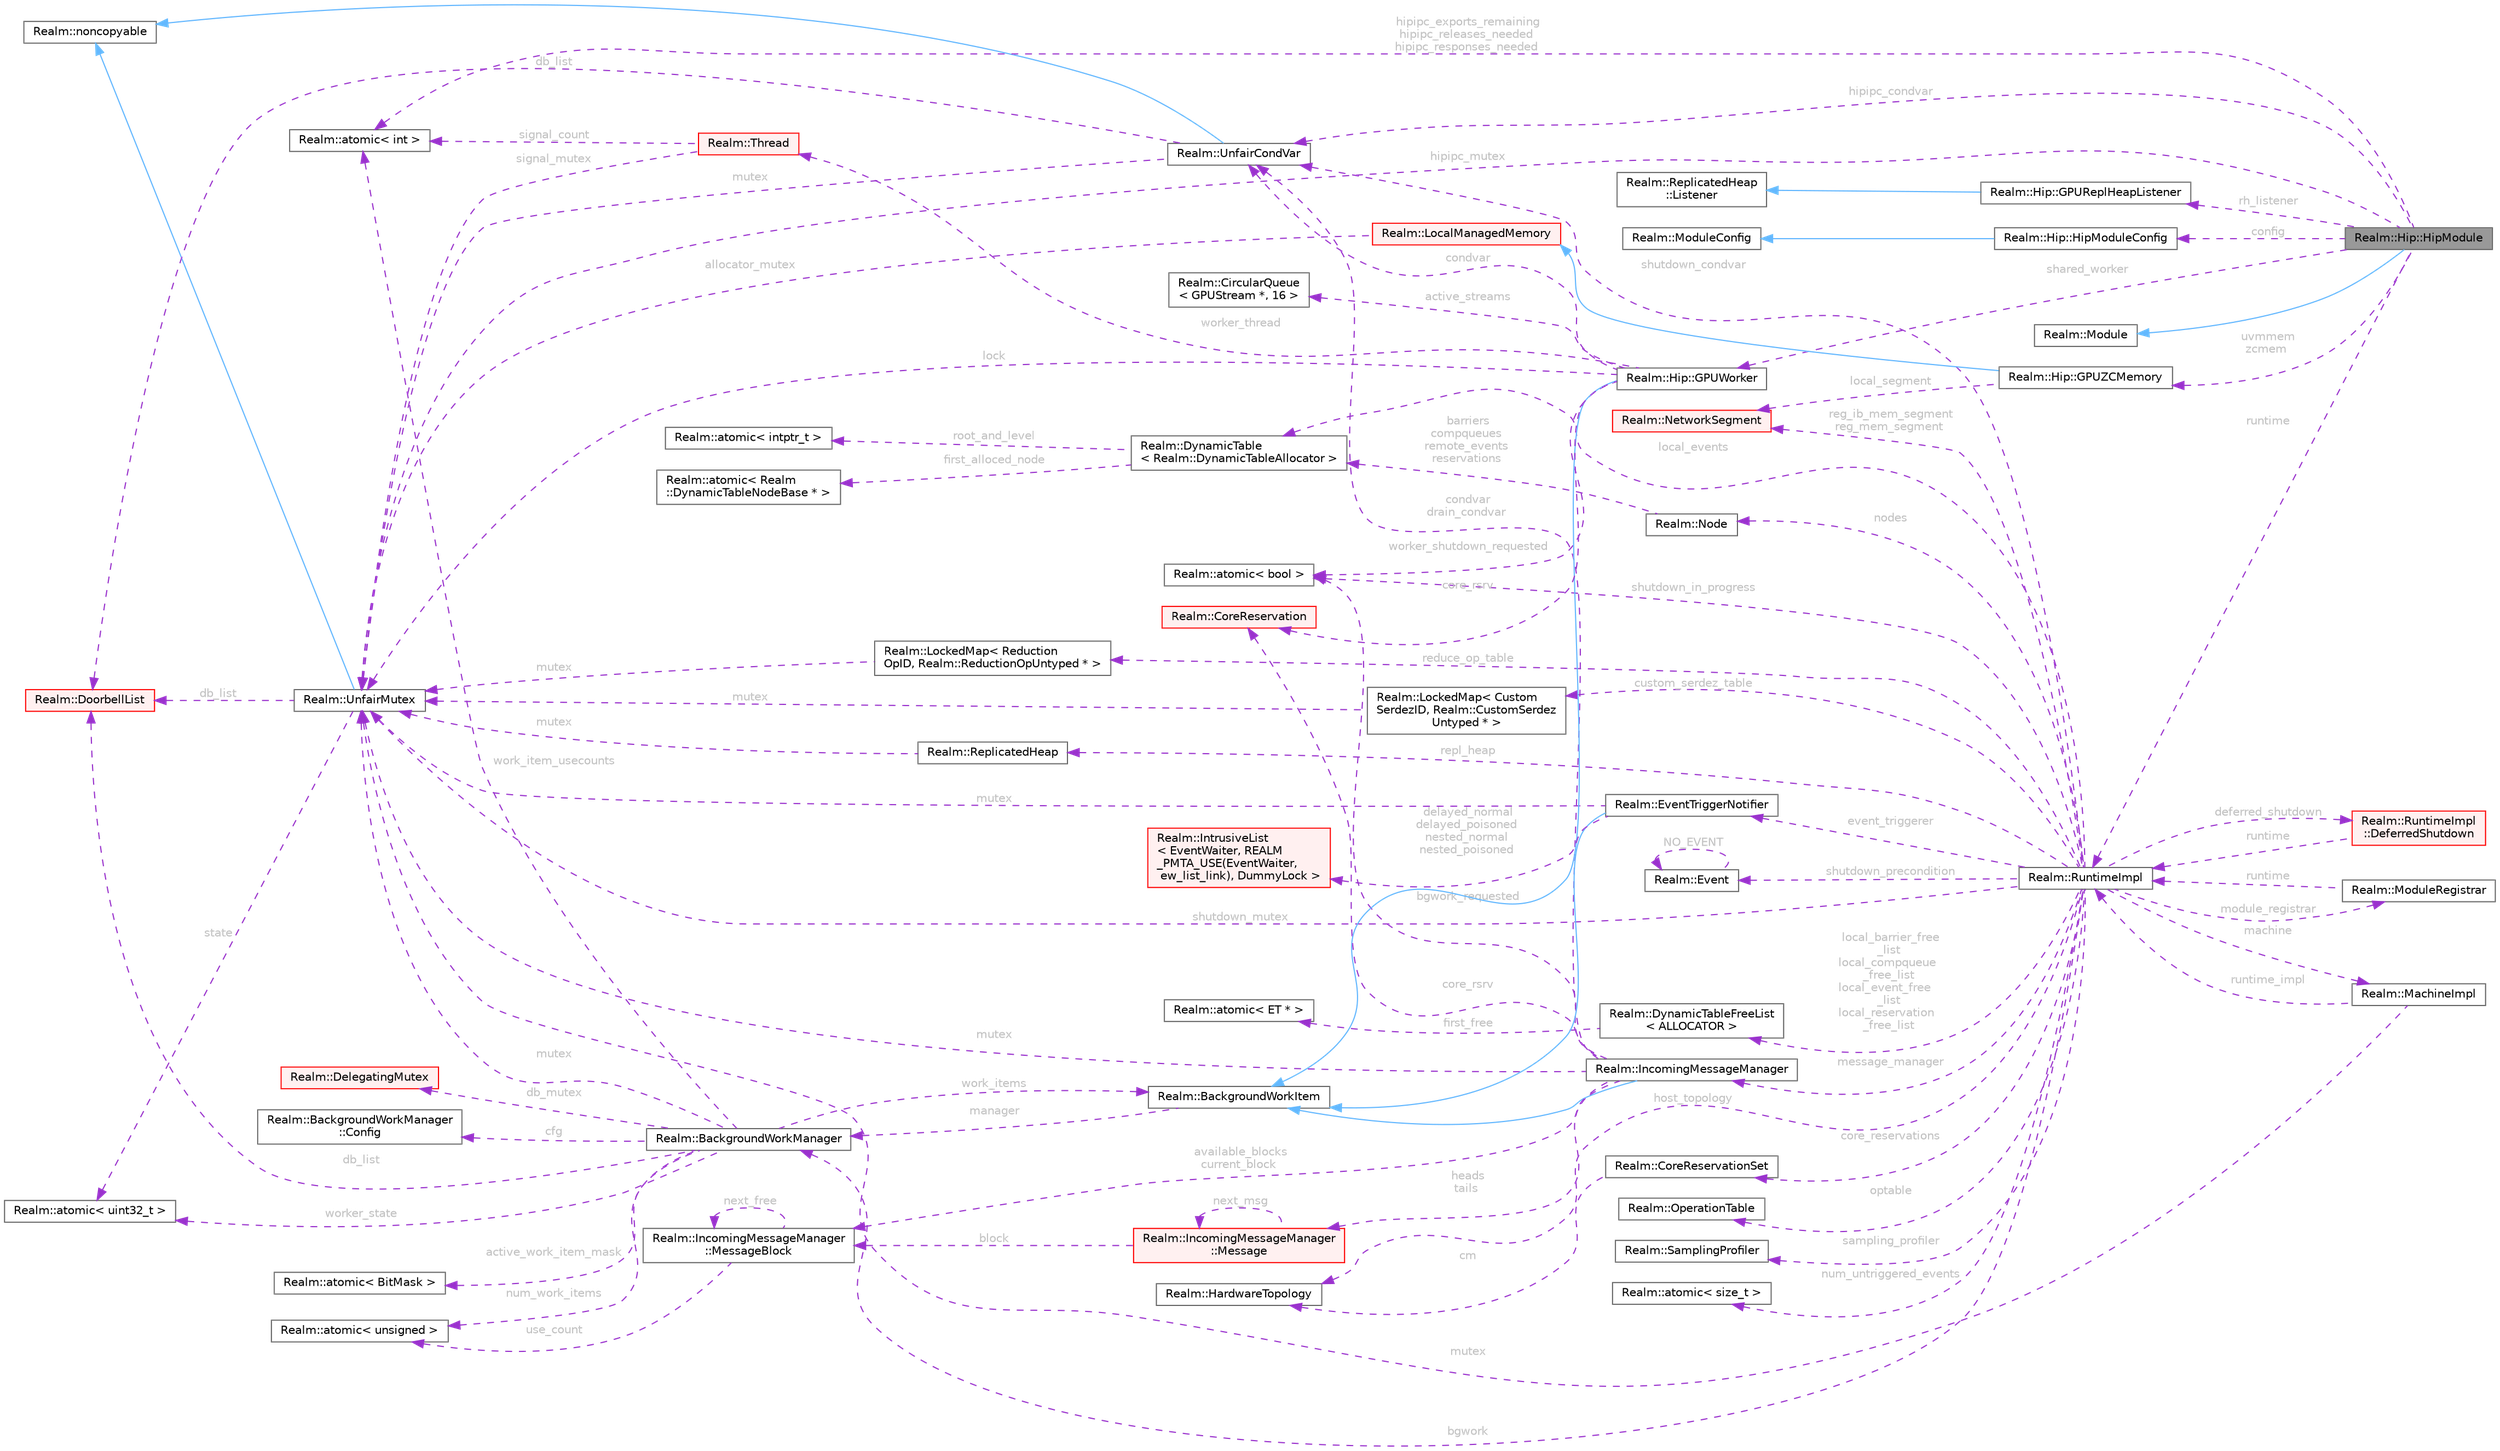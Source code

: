 digraph "Realm::Hip::HipModule"
{
 // LATEX_PDF_SIZE
  bgcolor="transparent";
  edge [fontname=Helvetica,fontsize=10,labelfontname=Helvetica,labelfontsize=10];
  node [fontname=Helvetica,fontsize=10,shape=box,height=0.2,width=0.4];
  rankdir="LR";
  Node1 [id="Node000001",label="Realm::Hip::HipModule",height=0.2,width=0.4,color="gray40", fillcolor="grey60", style="filled", fontcolor="black",tooltip=" "];
  Node2 -> Node1 [id="edge1_Node000001_Node000002",dir="back",color="steelblue1",style="solid",tooltip=" "];
  Node2 [id="Node000002",label="Realm::Module",height=0.2,width=0.4,color="gray40", fillcolor="white", style="filled",URL="$classRealm_1_1Module.html",tooltip=" "];
  Node3 -> Node1 [id="edge2_Node000001_Node000003",dir="back",color="darkorchid3",style="dashed",tooltip=" ",label=" config",fontcolor="grey" ];
  Node3 [id="Node000003",label="Realm::Hip::HipModuleConfig",height=0.2,width=0.4,color="gray40", fillcolor="white", style="filled",URL="$classRealm_1_1Hip_1_1HipModuleConfig.html",tooltip=" "];
  Node4 -> Node3 [id="edge3_Node000003_Node000004",dir="back",color="steelblue1",style="solid",tooltip=" "];
  Node4 [id="Node000004",label="Realm::ModuleConfig",height=0.2,width=0.4,color="gray40", fillcolor="white", style="filled",URL="$classRealm_1_1ModuleConfig.html",tooltip=" "];
  Node5 -> Node1 [id="edge4_Node000001_Node000005",dir="back",color="darkorchid3",style="dashed",tooltip=" ",label=" runtime",fontcolor="grey" ];
  Node5 [id="Node000005",label="Realm::RuntimeImpl",height=0.2,width=0.4,color="gray40", fillcolor="white", style="filled",URL="$classRealm_1_1RuntimeImpl.html",tooltip=" "];
  Node6 -> Node5 [id="edge5_Node000005_Node000006",dir="back",color="darkorchid3",style="dashed",tooltip=" ",label=" machine",fontcolor="grey" ];
  Node6 [id="Node000006",label="Realm::MachineImpl",height=0.2,width=0.4,color="gray40", fillcolor="white", style="filled",URL="$classRealm_1_1MachineImpl.html",tooltip=" "];
  Node7 -> Node6 [id="edge6_Node000006_Node000007",dir="back",color="darkorchid3",style="dashed",tooltip=" ",label=" mutex",fontcolor="grey" ];
  Node7 [id="Node000007",label="Realm::UnfairMutex",height=0.2,width=0.4,color="gray40", fillcolor="white", style="filled",URL="$classRealm_1_1UnfairMutex.html",tooltip=" "];
  Node8 -> Node7 [id="edge7_Node000007_Node000008",dir="back",color="steelblue1",style="solid",tooltip=" "];
  Node8 [id="Node000008",label="Realm::noncopyable",height=0.2,width=0.4,color="gray40", fillcolor="white", style="filled",URL="$classRealm_1_1noncopyable.html",tooltip=" "];
  Node9 -> Node7 [id="edge8_Node000007_Node000009",dir="back",color="darkorchid3",style="dashed",tooltip=" ",label=" state",fontcolor="grey" ];
  Node9 [id="Node000009",label="Realm::atomic\< uint32_t \>",height=0.2,width=0.4,color="gray40", fillcolor="white", style="filled",URL="$classRealm_1_1atomic.html",tooltip=" "];
  Node10 -> Node7 [id="edge9_Node000007_Node000010",dir="back",color="darkorchid3",style="dashed",tooltip=" ",label=" db_list",fontcolor="grey" ];
  Node10 [id="Node000010",label="Realm::DoorbellList",height=0.2,width=0.4,color="red", fillcolor="#FFF0F0", style="filled",URL="$classRealm_1_1DoorbellList.html",tooltip=" "];
  Node5 -> Node6 [id="edge10_Node000006_Node000005",dir="back",color="darkorchid3",style="dashed",tooltip=" ",label=" runtime_impl",fontcolor="grey" ];
  Node12 -> Node5 [id="edge11_Node000005_Node000012",dir="back",color="darkorchid3",style="dashed",tooltip=" ",label=" reduce_op_table",fontcolor="grey" ];
  Node12 [id="Node000012",label="Realm::LockedMap\< Reduction\lOpID, Realm::ReductionOpUntyped * \>",height=0.2,width=0.4,color="gray40", fillcolor="white", style="filled",URL="$classRealm_1_1LockedMap.html",tooltip=" "];
  Node7 -> Node12 [id="edge12_Node000012_Node000007",dir="back",color="darkorchid3",style="dashed",tooltip=" ",label=" mutex",fontcolor="grey" ];
  Node13 -> Node5 [id="edge13_Node000005_Node000013",dir="back",color="darkorchid3",style="dashed",tooltip=" ",label=" custom_serdez_table",fontcolor="grey" ];
  Node13 [id="Node000013",label="Realm::LockedMap\< Custom\lSerdezID, Realm::CustomSerdez\lUntyped * \>",height=0.2,width=0.4,color="gray40", fillcolor="white", style="filled",URL="$classRealm_1_1LockedMap.html",tooltip=" "];
  Node7 -> Node13 [id="edge14_Node000013_Node000007",dir="back",color="darkorchid3",style="dashed",tooltip=" ",label=" mutex",fontcolor="grey" ];
  Node14 -> Node5 [id="edge15_Node000005_Node000014",dir="back",color="darkorchid3",style="dashed",tooltip=" ",label=" num_untriggered_events",fontcolor="grey" ];
  Node14 [id="Node000014",label="Realm::atomic\< size_t \>",height=0.2,width=0.4,color="gray40", fillcolor="white", style="filled",URL="$classRealm_1_1atomic.html",tooltip=" "];
  Node15 -> Node5 [id="edge16_Node000005_Node000015",dir="back",color="darkorchid3",style="dashed",tooltip=" ",label=" nodes",fontcolor="grey" ];
  Node15 [id="Node000015",label="Realm::Node",height=0.2,width=0.4,color="gray40", fillcolor="white", style="filled",URL="$structRealm_1_1Node.html",tooltip=" "];
  Node16 -> Node15 [id="edge17_Node000015_Node000016",dir="back",color="darkorchid3",style="dashed",tooltip=" ",label=" barriers\ncompqueues\nremote_events\nreservations",fontcolor="grey" ];
  Node16 [id="Node000016",label="Realm::DynamicTable\l\< Realm::DynamicTableAllocator \>",height=0.2,width=0.4,color="gray40", fillcolor="white", style="filled",URL="$classRealm_1_1DynamicTable.html",tooltip=" "];
  Node17 -> Node16 [id="edge18_Node000016_Node000017",dir="back",color="darkorchid3",style="dashed",tooltip=" ",label=" root_and_level",fontcolor="grey" ];
  Node17 [id="Node000017",label="Realm::atomic\< intptr_t \>",height=0.2,width=0.4,color="gray40", fillcolor="white", style="filled",URL="$classRealm_1_1atomic.html",tooltip=" "];
  Node18 -> Node16 [id="edge19_Node000016_Node000018",dir="back",color="darkorchid3",style="dashed",tooltip=" ",label=" first_alloced_node",fontcolor="grey" ];
  Node18 [id="Node000018",label="Realm::atomic\< Realm\l::DynamicTableNodeBase * \>",height=0.2,width=0.4,color="gray40", fillcolor="white", style="filled",URL="$classRealm_1_1atomic.html",tooltip=" "];
  Node16 -> Node5 [id="edge20_Node000005_Node000016",dir="back",color="darkorchid3",style="dashed",tooltip=" ",label=" local_events",fontcolor="grey" ];
  Node19 -> Node5 [id="edge21_Node000005_Node000019",dir="back",color="darkorchid3",style="dashed",tooltip=" ",label=" local_barrier_free\l_list\nlocal_compqueue\l_free_list\nlocal_event_free\l_list\nlocal_reservation\l_free_list",fontcolor="grey" ];
  Node19 [id="Node000019",label="Realm::DynamicTableFreeList\l\< ALLOCATOR \>",height=0.2,width=0.4,color="gray40", fillcolor="white", style="filled",URL="$classRealm_1_1DynamicTableFreeList.html",tooltip=" "];
  Node20 -> Node19 [id="edge22_Node000019_Node000020",dir="back",color="darkorchid3",style="dashed",tooltip=" ",label=" first_free",fontcolor="grey" ];
  Node20 [id="Node000020",label="Realm::atomic\< ET * \>",height=0.2,width=0.4,color="gray40", fillcolor="white", style="filled",URL="$classRealm_1_1atomic.html",tooltip=" "];
  Node7 -> Node5 [id="edge23_Node000005_Node000007",dir="back",color="darkorchid3",style="dashed",tooltip=" ",label=" shutdown_mutex",fontcolor="grey" ];
  Node21 -> Node5 [id="edge24_Node000005_Node000021",dir="back",color="darkorchid3",style="dashed",tooltip=" ",label=" shutdown_condvar",fontcolor="grey" ];
  Node21 [id="Node000021",label="Realm::UnfairCondVar",height=0.2,width=0.4,color="gray40", fillcolor="white", style="filled",URL="$classRealm_1_1UnfairCondVar.html",tooltip=" "];
  Node8 -> Node21 [id="edge25_Node000021_Node000008",dir="back",color="steelblue1",style="solid",tooltip=" "];
  Node7 -> Node21 [id="edge26_Node000021_Node000007",dir="back",color="darkorchid3",style="dashed",tooltip=" ",label=" mutex",fontcolor="grey" ];
  Node10 -> Node21 [id="edge27_Node000021_Node000010",dir="back",color="darkorchid3",style="dashed",tooltip=" ",label=" db_list",fontcolor="grey" ];
  Node22 -> Node5 [id="edge28_Node000005_Node000022",dir="back",color="darkorchid3",style="dashed",tooltip=" ",label=" shutdown_precondition",fontcolor="grey" ];
  Node22 [id="Node000022",label="Realm::Event",height=0.2,width=0.4,color="gray40", fillcolor="white", style="filled",URL="$classRealm_1_1Event.html",tooltip=" "];
  Node22 -> Node22 [id="edge29_Node000022_Node000022",dir="back",color="darkorchid3",style="dashed",tooltip=" ",label=" NO_EVENT",fontcolor="grey" ];
  Node23 -> Node5 [id="edge30_Node000005_Node000023",dir="back",color="darkorchid3",style="dashed",tooltip=" ",label=" shutdown_in_progress",fontcolor="grey" ];
  Node23 [id="Node000023",label="Realm::atomic\< bool \>",height=0.2,width=0.4,color="gray40", fillcolor="white", style="filled",URL="$classRealm_1_1atomic.html",tooltip=" "];
  Node24 -> Node5 [id="edge31_Node000005_Node000024",dir="back",color="darkorchid3",style="dashed",tooltip=" ",label=" host_topology",fontcolor="grey" ];
  Node24 [id="Node000024",label="Realm::HardwareTopology",height=0.2,width=0.4,color="gray40", fillcolor="white", style="filled",URL="$classRealm_1_1HardwareTopology.html",tooltip="Represents the topology of the host processor cores and memory."];
  Node25 -> Node5 [id="edge32_Node000005_Node000025",dir="back",color="darkorchid3",style="dashed",tooltip=" ",label=" core_reservations",fontcolor="grey" ];
  Node25 [id="Node000025",label="Realm::CoreReservationSet",height=0.2,width=0.4,color="gray40", fillcolor="white", style="filled",URL="$classRealm_1_1CoreReservationSet.html",tooltip=" "];
  Node24 -> Node25 [id="edge33_Node000025_Node000024",dir="back",color="darkorchid3",style="dashed",tooltip=" ",label=" cm",fontcolor="grey" ];
  Node26 -> Node5 [id="edge34_Node000005_Node000026",dir="back",color="darkorchid3",style="dashed",tooltip=" ",label=" bgwork",fontcolor="grey" ];
  Node26 [id="Node000026",label="Realm::BackgroundWorkManager",height=0.2,width=0.4,color="gray40", fillcolor="white", style="filled",URL="$classRealm_1_1BackgroundWorkManager.html",tooltip=" "];
  Node27 -> Node26 [id="edge35_Node000026_Node000027",dir="back",color="darkorchid3",style="dashed",tooltip=" ",label=" cfg",fontcolor="grey" ];
  Node27 [id="Node000027",label="Realm::BackgroundWorkManager\l::Config",height=0.2,width=0.4,color="gray40", fillcolor="white", style="filled",URL="$structRealm_1_1BackgroundWorkManager_1_1Config.html",tooltip=" "];
  Node7 -> Node26 [id="edge36_Node000026_Node000007",dir="back",color="darkorchid3",style="dashed",tooltip=" ",label=" mutex",fontcolor="grey" ];
  Node28 -> Node26 [id="edge37_Node000026_Node000028",dir="back",color="darkorchid3",style="dashed",tooltip=" ",label=" num_work_items",fontcolor="grey" ];
  Node28 [id="Node000028",label="Realm::atomic\< unsigned \>",height=0.2,width=0.4,color="gray40", fillcolor="white", style="filled",URL="$classRealm_1_1atomic.html",tooltip=" "];
  Node29 -> Node26 [id="edge38_Node000026_Node000029",dir="back",color="darkorchid3",style="dashed",tooltip=" ",label=" active_work_item_mask",fontcolor="grey" ];
  Node29 [id="Node000029",label="Realm::atomic\< BitMask \>",height=0.2,width=0.4,color="gray40", fillcolor="white", style="filled",URL="$classRealm_1_1atomic.html",tooltip=" "];
  Node30 -> Node26 [id="edge39_Node000026_Node000030",dir="back",color="darkorchid3",style="dashed",tooltip=" ",label=" work_item_usecounts",fontcolor="grey" ];
  Node30 [id="Node000030",label="Realm::atomic\< int \>",height=0.2,width=0.4,color="gray40", fillcolor="white", style="filled",URL="$classRealm_1_1atomic.html",tooltip=" "];
  Node31 -> Node26 [id="edge40_Node000026_Node000031",dir="back",color="darkorchid3",style="dashed",tooltip=" ",label=" work_items",fontcolor="grey" ];
  Node31 [id="Node000031",label="Realm::BackgroundWorkItem",height=0.2,width=0.4,color="gray40", fillcolor="white", style="filled",URL="$classRealm_1_1BackgroundWorkItem.html",tooltip=" "];
  Node26 -> Node31 [id="edge41_Node000031_Node000026",dir="back",color="darkorchid3",style="dashed",tooltip=" ",label=" manager",fontcolor="grey" ];
  Node9 -> Node26 [id="edge42_Node000026_Node000009",dir="back",color="darkorchid3",style="dashed",tooltip=" ",label=" worker_state",fontcolor="grey" ];
  Node32 -> Node26 [id="edge43_Node000026_Node000032",dir="back",color="darkorchid3",style="dashed",tooltip=" ",label=" db_mutex",fontcolor="grey" ];
  Node32 [id="Node000032",label="Realm::DelegatingMutex",height=0.2,width=0.4,color="red", fillcolor="#FFF0F0", style="filled",URL="$classRealm_1_1DelegatingMutex.html",tooltip=" "];
  Node10 -> Node26 [id="edge44_Node000026_Node000010",dir="back",color="darkorchid3",style="dashed",tooltip=" ",label=" db_list",fontcolor="grey" ];
  Node34 -> Node5 [id="edge45_Node000005_Node000034",dir="back",color="darkorchid3",style="dashed",tooltip=" ",label=" message_manager",fontcolor="grey" ];
  Node34 [id="Node000034",label="Realm::IncomingMessageManager",height=0.2,width=0.4,color="gray40", fillcolor="white", style="filled",URL="$classRealm_1_1IncomingMessageManager.html",tooltip=" "];
  Node31 -> Node34 [id="edge46_Node000034_Node000031",dir="back",color="steelblue1",style="solid",tooltip=" "];
  Node23 -> Node34 [id="edge47_Node000034_Node000023",dir="back",color="darkorchid3",style="dashed",tooltip=" ",label=" bgwork_requested",fontcolor="grey" ];
  Node35 -> Node34 [id="edge48_Node000034_Node000035",dir="back",color="darkorchid3",style="dashed",tooltip=" ",label=" heads\ntails",fontcolor="grey" ];
  Node35 [id="Node000035",label="Realm::IncomingMessageManager\l::Message",height=0.2,width=0.4,color="red", fillcolor="#FFF0F0", style="filled",URL="$structRealm_1_1IncomingMessageManager_1_1Message.html",tooltip=" "];
  Node36 -> Node35 [id="edge49_Node000035_Node000036",dir="back",color="darkorchid3",style="dashed",tooltip=" ",label=" block",fontcolor="grey" ];
  Node36 [id="Node000036",label="Realm::IncomingMessageManager\l::MessageBlock",height=0.2,width=0.4,color="gray40", fillcolor="white", style="filled",URL="$structRealm_1_1IncomingMessageManager_1_1MessageBlock.html",tooltip=" "];
  Node28 -> Node36 [id="edge50_Node000036_Node000028",dir="back",color="darkorchid3",style="dashed",tooltip=" ",label=" use_count",fontcolor="grey" ];
  Node36 -> Node36 [id="edge51_Node000036_Node000036",dir="back",color="darkorchid3",style="dashed",tooltip=" ",label=" next_free",fontcolor="grey" ];
  Node35 -> Node35 [id="edge52_Node000035_Node000035",dir="back",color="darkorchid3",style="dashed",tooltip=" ",label=" next_msg",fontcolor="grey" ];
  Node7 -> Node34 [id="edge53_Node000034_Node000007",dir="back",color="darkorchid3",style="dashed",tooltip=" ",label=" mutex",fontcolor="grey" ];
  Node21 -> Node34 [id="edge54_Node000034_Node000021",dir="back",color="darkorchid3",style="dashed",tooltip=" ",label=" condvar\ndrain_condvar",fontcolor="grey" ];
  Node40 -> Node34 [id="edge55_Node000034_Node000040",dir="back",color="darkorchid3",style="dashed",tooltip=" ",label=" core_rsrv",fontcolor="grey" ];
  Node40 [id="Node000040",label="Realm::CoreReservation",height=0.2,width=0.4,color="red", fillcolor="#FFF0F0", style="filled",URL="$classRealm_1_1CoreReservation.html",tooltip=" "];
  Node36 -> Node34 [id="edge56_Node000034_Node000036",dir="back",color="darkorchid3",style="dashed",tooltip=" ",label=" available_blocks\ncurrent_block",fontcolor="grey" ];
  Node42 -> Node5 [id="edge57_Node000005_Node000042",dir="back",color="darkorchid3",style="dashed",tooltip=" ",label=" event_triggerer",fontcolor="grey" ];
  Node42 [id="Node000042",label="Realm::EventTriggerNotifier",height=0.2,width=0.4,color="gray40", fillcolor="white", style="filled",URL="$classRealm_1_1EventTriggerNotifier.html",tooltip=" "];
  Node31 -> Node42 [id="edge58_Node000042_Node000031",dir="back",color="steelblue1",style="solid",tooltip=" "];
  Node7 -> Node42 [id="edge59_Node000042_Node000007",dir="back",color="darkorchid3",style="dashed",tooltip=" ",label=" mutex",fontcolor="grey" ];
  Node43 -> Node42 [id="edge60_Node000042_Node000043",dir="back",color="darkorchid3",style="dashed",tooltip=" ",label=" delayed_normal\ndelayed_poisoned\nnested_normal\nnested_poisoned",fontcolor="grey" ];
  Node43 [id="Node000043",label="Realm::IntrusiveList\l\< EventWaiter, REALM\l_PMTA_USE(EventWaiter,\l ew_list_link), DummyLock \>",height=0.2,width=0.4,color="red", fillcolor="#FFF0F0", style="filled",URL="$classRealm_1_1IntrusiveList.html",tooltip=" "];
  Node48 -> Node5 [id="edge61_Node000005_Node000048",dir="back",color="darkorchid3",style="dashed",tooltip=" ",label=" optable",fontcolor="grey" ];
  Node48 [id="Node000048",label="Realm::OperationTable",height=0.2,width=0.4,color="gray40", fillcolor="white", style="filled",URL="$classRealm_1_1OperationTable.html",tooltip=" "];
  Node49 -> Node5 [id="edge62_Node000005_Node000049",dir="back",color="darkorchid3",style="dashed",tooltip=" ",label=" sampling_profiler",fontcolor="grey" ];
  Node49 [id="Node000049",label="Realm::SamplingProfiler",height=0.2,width=0.4,color="gray40", fillcolor="white", style="filled",URL="$classRealm_1_1SamplingProfiler.html",tooltip=" "];
  Node50 -> Node5 [id="edge63_Node000005_Node000050",dir="back",color="darkorchid3",style="dashed",tooltip=" ",label=" repl_heap",fontcolor="grey" ];
  Node50 [id="Node000050",label="Realm::ReplicatedHeap",height=0.2,width=0.4,color="gray40", fillcolor="white", style="filled",URL="$classRealm_1_1ReplicatedHeap.html",tooltip=" "];
  Node7 -> Node50 [id="edge64_Node000050_Node000007",dir="back",color="darkorchid3",style="dashed",tooltip=" ",label=" mutex",fontcolor="grey" ];
  Node51 -> Node5 [id="edge65_Node000005_Node000051",dir="back",color="darkorchid3",style="dashed",tooltip=" ",label=" deferred_shutdown",fontcolor="grey" ];
  Node51 [id="Node000051",label="Realm::RuntimeImpl\l::DeferredShutdown",height=0.2,width=0.4,color="red", fillcolor="#FFF0F0", style="filled",URL="$classRealm_1_1RuntimeImpl_1_1DeferredShutdown.html",tooltip=" "];
  Node5 -> Node51 [id="edge66_Node000051_Node000005",dir="back",color="darkorchid3",style="dashed",tooltip=" ",label=" runtime",fontcolor="grey" ];
  Node52 -> Node5 [id="edge67_Node000005_Node000052",dir="back",color="darkorchid3",style="dashed",tooltip=" ",label=" reg_ib_mem_segment\nreg_mem_segment",fontcolor="grey" ];
  Node52 [id="Node000052",label="Realm::NetworkSegment",height=0.2,width=0.4,color="red", fillcolor="#FFF0F0", style="filled",URL="$classRealm_1_1NetworkSegment.html",tooltip=" "];
  Node56 -> Node5 [id="edge68_Node000005_Node000056",dir="back",color="darkorchid3",style="dashed",tooltip=" ",label=" module_registrar",fontcolor="grey" ];
  Node56 [id="Node000056",label="Realm::ModuleRegistrar",height=0.2,width=0.4,color="gray40", fillcolor="white", style="filled",URL="$classRealm_1_1ModuleRegistrar.html",tooltip=" "];
  Node5 -> Node56 [id="edge69_Node000056_Node000005",dir="back",color="darkorchid3",style="dashed",tooltip=" ",label=" runtime",fontcolor="grey" ];
  Node57 -> Node1 [id="edge70_Node000001_Node000057",dir="back",color="darkorchid3",style="dashed",tooltip=" ",label=" shared_worker",fontcolor="grey" ];
  Node57 [id="Node000057",label="Realm::Hip::GPUWorker",height=0.2,width=0.4,color="gray40", fillcolor="white", style="filled",URL="$classRealm_1_1Hip_1_1GPUWorker.html",tooltip=" "];
  Node31 -> Node57 [id="edge71_Node000057_Node000031",dir="back",color="steelblue1",style="solid",tooltip=" "];
  Node7 -> Node57 [id="edge72_Node000057_Node000007",dir="back",color="darkorchid3",style="dashed",tooltip=" ",label=" lock",fontcolor="grey" ];
  Node21 -> Node57 [id="edge73_Node000057_Node000021",dir="back",color="darkorchid3",style="dashed",tooltip=" ",label=" condvar",fontcolor="grey" ];
  Node58 -> Node57 [id="edge74_Node000057_Node000058",dir="back",color="darkorchid3",style="dashed",tooltip=" ",label=" active_streams",fontcolor="grey" ];
  Node58 [id="Node000058",label="Realm::CircularQueue\l\< GPUStream *, 16 \>",height=0.2,width=0.4,color="gray40", fillcolor="white", style="filled",URL="$classRealm_1_1CircularQueue.html",tooltip=" "];
  Node40 -> Node57 [id="edge75_Node000057_Node000040",dir="back",color="darkorchid3",style="dashed",tooltip=" ",label=" core_rsrv",fontcolor="grey" ];
  Node59 -> Node57 [id="edge76_Node000057_Node000059",dir="back",color="darkorchid3",style="dashed",tooltip=" ",label=" worker_thread",fontcolor="grey" ];
  Node59 [id="Node000059",label="Realm::Thread",height=0.2,width=0.4,color="red", fillcolor="#FFF0F0", style="filled",URL="$classRealm_1_1Thread.html",tooltip=" "];
  Node30 -> Node59 [id="edge77_Node000059_Node000030",dir="back",color="darkorchid3",style="dashed",tooltip=" ",label=" signal_count",fontcolor="grey" ];
  Node7 -> Node59 [id="edge78_Node000059_Node000007",dir="back",color="darkorchid3",style="dashed",tooltip=" ",label=" signal_mutex",fontcolor="grey" ];
  Node23 -> Node57 [id="edge79_Node000057_Node000023",dir="back",color="darkorchid3",style="dashed",tooltip=" ",label=" worker_shutdown_requested",fontcolor="grey" ];
  Node85 -> Node1 [id="edge80_Node000001_Node000085",dir="back",color="darkorchid3",style="dashed",tooltip=" ",label=" uvmmem\nzcmem",fontcolor="grey" ];
  Node85 [id="Node000085",label="Realm::Hip::GPUZCMemory",height=0.2,width=0.4,color="gray40", fillcolor="white", style="filled",URL="$classRealm_1_1Hip_1_1GPUZCMemory.html",tooltip=" "];
  Node86 -> Node85 [id="edge81_Node000085_Node000086",dir="back",color="steelblue1",style="solid",tooltip=" "];
  Node86 [id="Node000086",label="Realm::LocalManagedMemory",height=0.2,width=0.4,color="red", fillcolor="#FFF0F0", style="filled",URL="$classRealm_1_1LocalManagedMemory.html",tooltip=" "];
  Node7 -> Node86 [id="edge82_Node000086_Node000007",dir="back",color="darkorchid3",style="dashed",tooltip=" ",label=" allocator_mutex",fontcolor="grey" ];
  Node52 -> Node85 [id="edge83_Node000085_Node000052",dir="back",color="darkorchid3",style="dashed",tooltip=" ",label=" local_segment",fontcolor="grey" ];
  Node103 -> Node1 [id="edge84_Node000001_Node000103",dir="back",color="darkorchid3",style="dashed",tooltip=" ",label=" rh_listener",fontcolor="grey" ];
  Node103 [id="Node000103",label="Realm::Hip::GPUReplHeapListener",height=0.2,width=0.4,color="gray40", fillcolor="white", style="filled",URL="$classRealm_1_1Hip_1_1GPUReplHeapListener.html",tooltip=" "];
  Node104 -> Node103 [id="edge85_Node000103_Node000104",dir="back",color="steelblue1",style="solid",tooltip=" "];
  Node104 [id="Node000104",label="Realm::ReplicatedHeap\l::Listener",height=0.2,width=0.4,color="gray40", fillcolor="white", style="filled",URL="$classRealm_1_1ReplicatedHeap_1_1Listener.html",tooltip=" "];
  Node7 -> Node1 [id="edge86_Node000001_Node000007",dir="back",color="darkorchid3",style="dashed",tooltip=" ",label=" hipipc_mutex",fontcolor="grey" ];
  Node21 -> Node1 [id="edge87_Node000001_Node000021",dir="back",color="darkorchid3",style="dashed",tooltip=" ",label=" hipipc_condvar",fontcolor="grey" ];
  Node30 -> Node1 [id="edge88_Node000001_Node000030",dir="back",color="darkorchid3",style="dashed",tooltip=" ",label=" hipipc_exports_remaining\nhipipc_releases_needed\nhipipc_responses_needed",fontcolor="grey" ];
}
